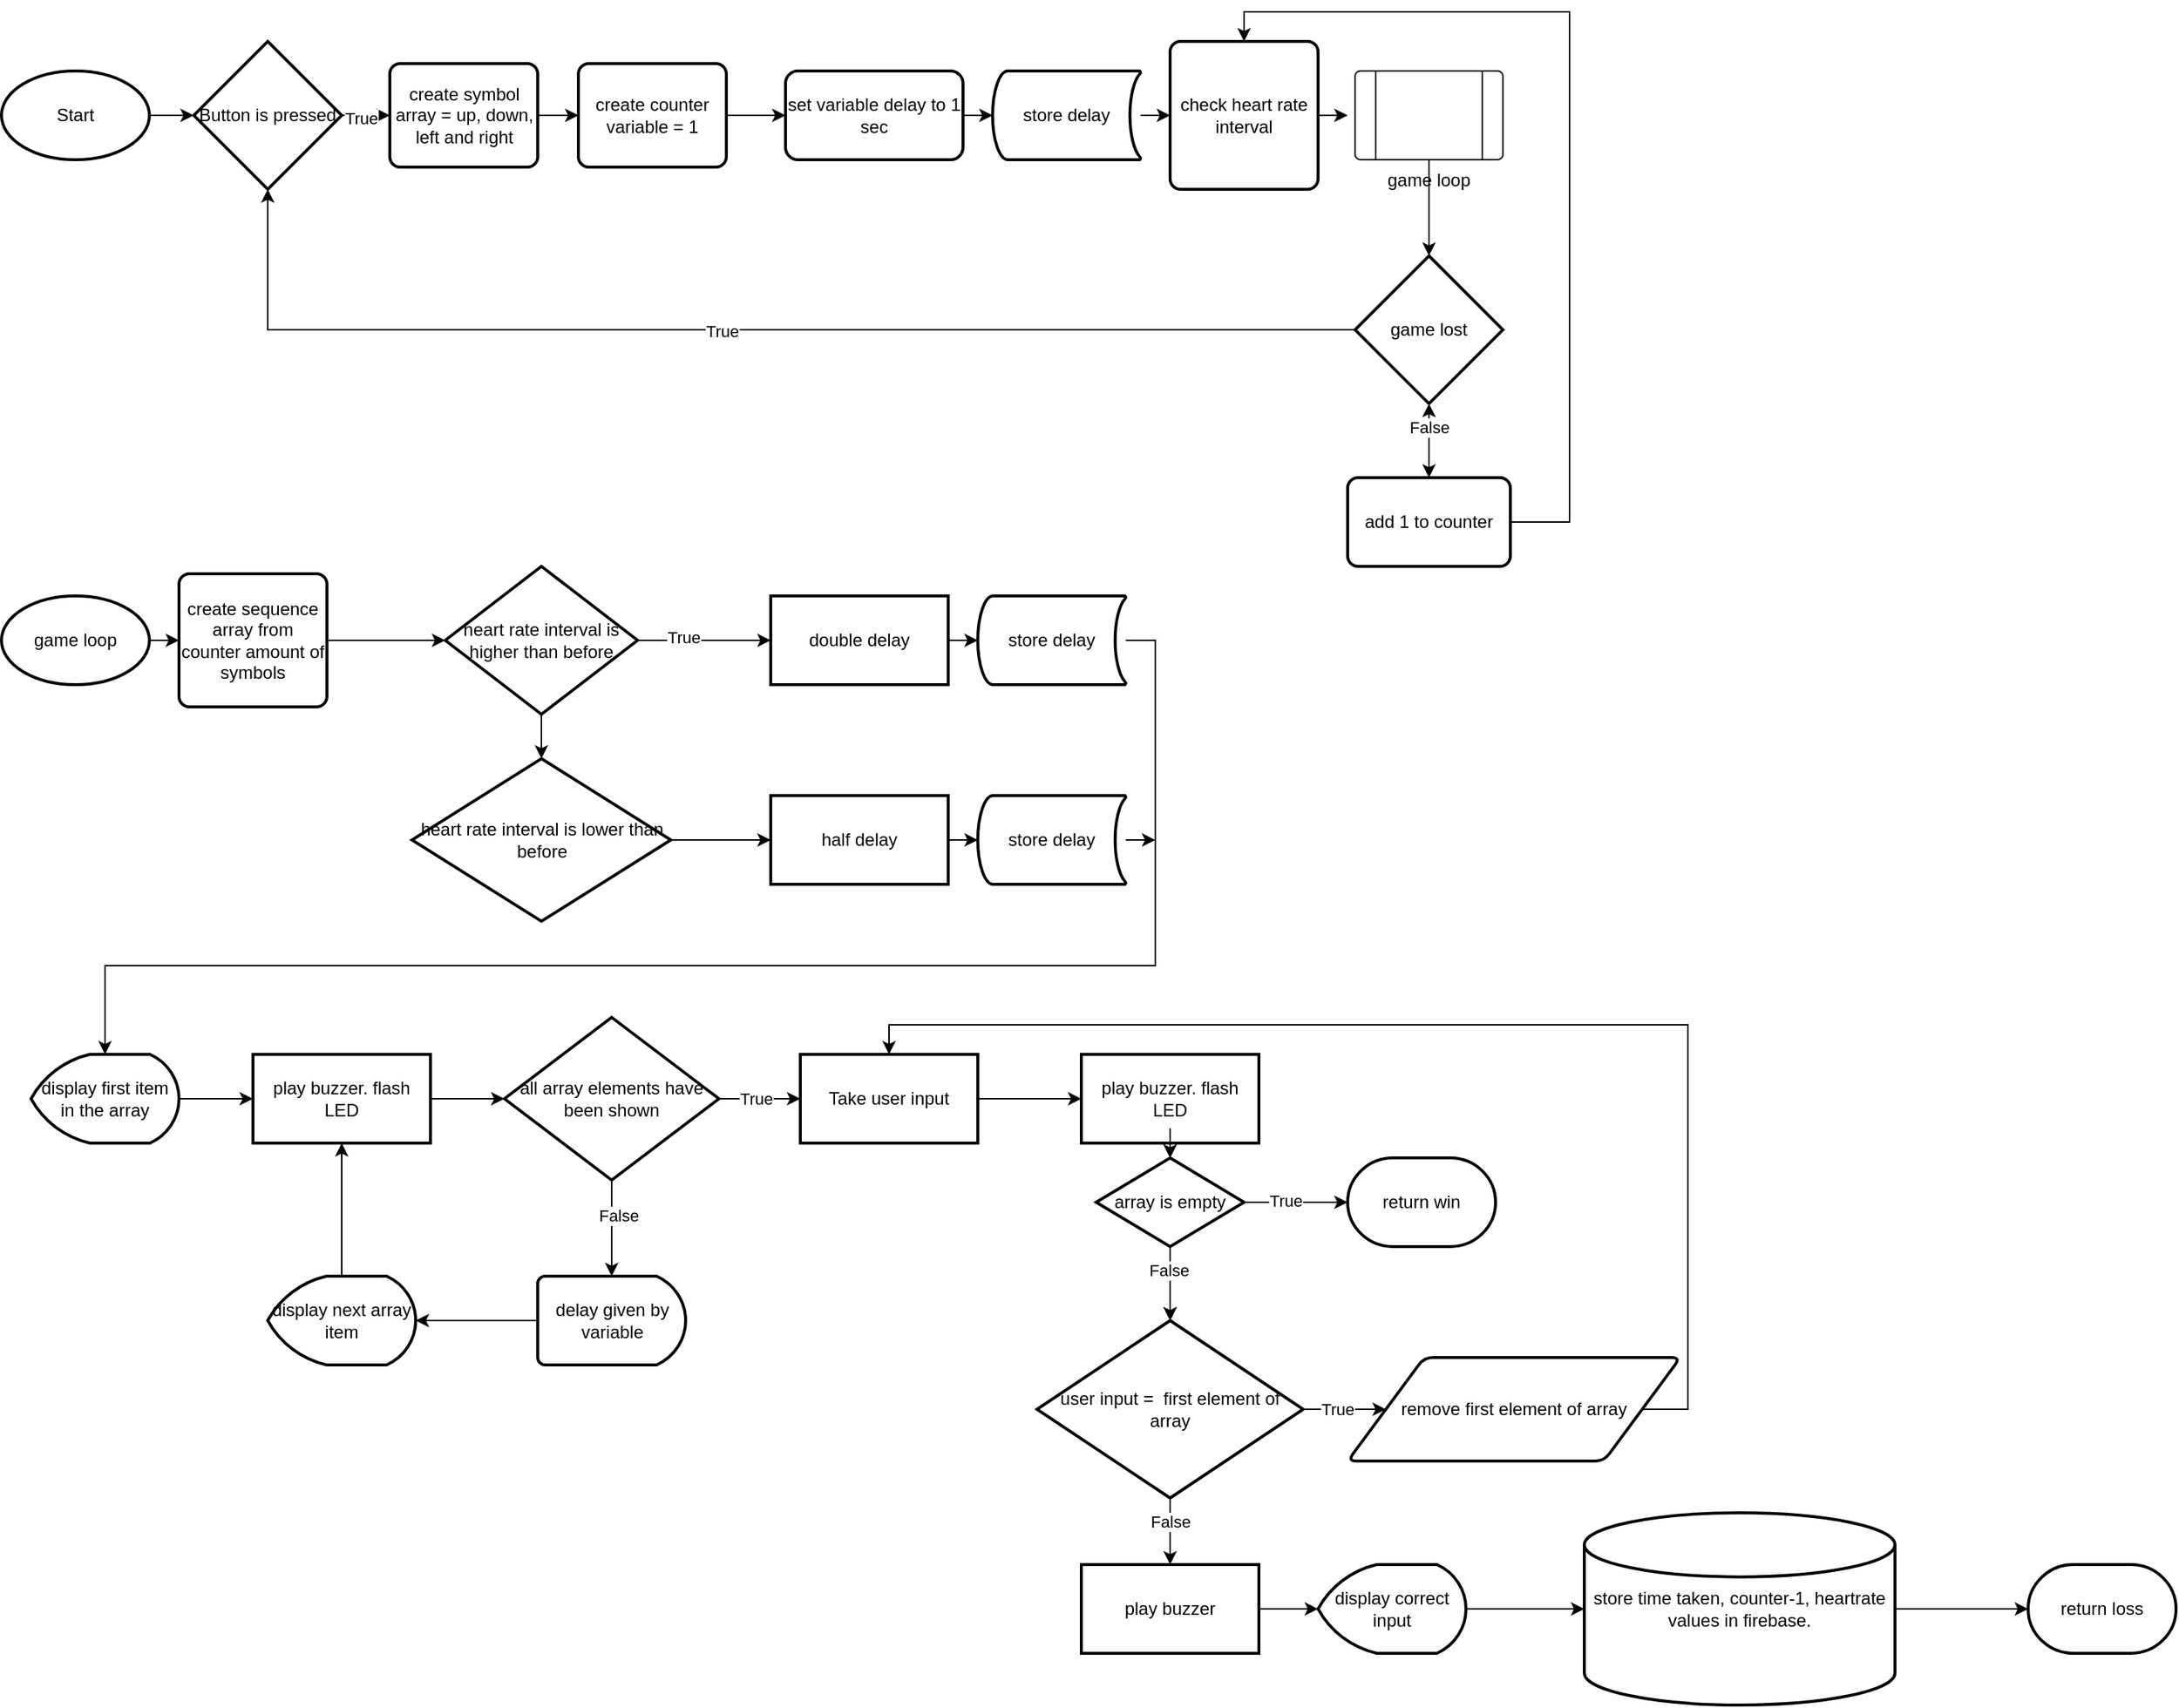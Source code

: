 <mxfile version="23.1.5" type="github">
  <diagram name="Page-1" id="nAxtAEr1-SQHc1Fg11Ac">
    <mxGraphModel dx="696" dy="1920" grid="1" gridSize="10" guides="1" tooltips="1" connect="1" arrows="1" fold="1" page="1" pageScale="1" pageWidth="850" pageHeight="1100" math="0" shadow="0">
      <root>
        <mxCell id="0" />
        <mxCell id="1" parent="0" />
        <mxCell id="wjzVad1yJxX-F6vdUa6c-3" style="edgeStyle=orthogonalEdgeStyle;rounded=0;orthogonalLoop=1;jettySize=auto;html=1;entryX=0;entryY=0.5;entryDx=0;entryDy=0;entryPerimeter=0;" parent="1" source="wjzVad1yJxX-F6vdUa6c-1" target="wjzVad1yJxX-F6vdUa6c-23" edge="1">
          <mxGeometry relative="1" as="geometry">
            <mxPoint x="190" y="45" as="targetPoint" />
          </mxGeometry>
        </mxCell>
        <mxCell id="wjzVad1yJxX-F6vdUa6c-1" value="Start" style="strokeWidth=2;html=1;shape=mxgraph.flowchart.start_1;whiteSpace=wrap;" parent="1" vertex="1">
          <mxGeometry x="20" y="15" width="100" height="60" as="geometry" />
        </mxCell>
        <mxCell id="wjzVad1yJxX-F6vdUa6c-7" style="edgeStyle=orthogonalEdgeStyle;rounded=0;orthogonalLoop=1;jettySize=auto;html=1;entryX=0;entryY=0.5;entryDx=0;entryDy=0;" parent="1" source="wjzVad1yJxX-F6vdUa6c-4" target="wjzVad1yJxX-F6vdUa6c-6" edge="1">
          <mxGeometry relative="1" as="geometry" />
        </mxCell>
        <mxCell id="wjzVad1yJxX-F6vdUa6c-4" value="create symbol array = up, down, left and right" style="rounded=1;whiteSpace=wrap;html=1;absoluteArcSize=1;arcSize=14;strokeWidth=2;" parent="1" vertex="1">
          <mxGeometry x="282.5" y="10" width="100" height="70" as="geometry" />
        </mxCell>
        <mxCell id="wjzVad1yJxX-F6vdUa6c-81" style="edgeStyle=orthogonalEdgeStyle;rounded=0;orthogonalLoop=1;jettySize=auto;html=1;" parent="1" source="wjzVad1yJxX-F6vdUa6c-6" edge="1">
          <mxGeometry relative="1" as="geometry">
            <mxPoint x="550" y="45" as="targetPoint" />
          </mxGeometry>
        </mxCell>
        <mxCell id="wjzVad1yJxX-F6vdUa6c-6" value="create counter variable = 1" style="rounded=1;whiteSpace=wrap;html=1;absoluteArcSize=1;arcSize=14;strokeWidth=2;" parent="1" vertex="1">
          <mxGeometry x="410" y="10" width="100" height="70" as="geometry" />
        </mxCell>
        <mxCell id="wjzVad1yJxX-F6vdUa6c-16" style="edgeStyle=orthogonalEdgeStyle;rounded=0;orthogonalLoop=1;jettySize=auto;html=1;entryX=0.5;entryY=1;entryDx=0;entryDy=0;entryPerimeter=0;" parent="1" source="wjzVad1yJxX-F6vdUa6c-13" target="wjzVad1yJxX-F6vdUa6c-23" edge="1">
          <mxGeometry relative="1" as="geometry">
            <mxPoint x="640" y="170" as="targetPoint" />
          </mxGeometry>
        </mxCell>
        <mxCell id="wjzVad1yJxX-F6vdUa6c-17" value="True" style="edgeLabel;html=1;align=center;verticalAlign=middle;resizable=0;points=[];" parent="wjzVad1yJxX-F6vdUa6c-16" vertex="1" connectable="0">
          <mxGeometry x="0.033" y="1" relative="1" as="geometry">
            <mxPoint as="offset" />
          </mxGeometry>
        </mxCell>
        <mxCell id="6QE9iZLUyDku0I5yg610-40" value="" style="edgeStyle=orthogonalEdgeStyle;rounded=0;orthogonalLoop=1;jettySize=auto;html=1;" parent="1" source="wjzVad1yJxX-F6vdUa6c-13" target="wjzVad1yJxX-F6vdUa6c-18" edge="1">
          <mxGeometry relative="1" as="geometry" />
        </mxCell>
        <mxCell id="wjzVad1yJxX-F6vdUa6c-13" value="game lost" style="strokeWidth=2;html=1;shape=mxgraph.flowchart.decision;whiteSpace=wrap;" parent="1" vertex="1">
          <mxGeometry x="935" y="140" width="100" height="100" as="geometry" />
        </mxCell>
        <mxCell id="6QE9iZLUyDku0I5yg610-41" value="" style="edgeStyle=orthogonalEdgeStyle;rounded=0;orthogonalLoop=1;jettySize=auto;html=1;" parent="1" source="wjzVad1yJxX-F6vdUa6c-18" target="wjzVad1yJxX-F6vdUa6c-13" edge="1">
          <mxGeometry relative="1" as="geometry" />
        </mxCell>
        <mxCell id="6QE9iZLUyDku0I5yg610-42" value="False" style="edgeLabel;html=1;align=center;verticalAlign=middle;resizable=0;points=[];" parent="6QE9iZLUyDku0I5yg610-41" vertex="1" connectable="0">
          <mxGeometry x="0.36" relative="1" as="geometry">
            <mxPoint as="offset" />
          </mxGeometry>
        </mxCell>
        <mxCell id="6QE9iZLUyDku0I5yg610-44" style="edgeStyle=orthogonalEdgeStyle;rounded=0;orthogonalLoop=1;jettySize=auto;html=1;entryX=0.5;entryY=0;entryDx=0;entryDy=0;" parent="1" source="wjzVad1yJxX-F6vdUa6c-18" target="wjzVad1yJxX-F6vdUa6c-33" edge="1">
          <mxGeometry relative="1" as="geometry">
            <Array as="points">
              <mxPoint x="1080" y="320" />
              <mxPoint x="1080" y="-25" />
              <mxPoint x="860" y="-25" />
            </Array>
          </mxGeometry>
        </mxCell>
        <mxCell id="wjzVad1yJxX-F6vdUa6c-18" value="add 1 to counter" style="rounded=1;whiteSpace=wrap;html=1;absoluteArcSize=1;arcSize=14;strokeWidth=2;" parent="1" vertex="1">
          <mxGeometry x="930" y="290" width="110" height="60" as="geometry" />
        </mxCell>
        <mxCell id="wjzVad1yJxX-F6vdUa6c-79" style="edgeStyle=orthogonalEdgeStyle;rounded=0;orthogonalLoop=1;jettySize=auto;html=1;entryX=0;entryY=0.5;entryDx=0;entryDy=0;" parent="1" source="wjzVad1yJxX-F6vdUa6c-23" target="wjzVad1yJxX-F6vdUa6c-4" edge="1">
          <mxGeometry relative="1" as="geometry" />
        </mxCell>
        <mxCell id="6QE9iZLUyDku0I5yg610-45" value="True" style="edgeLabel;html=1;align=center;verticalAlign=middle;resizable=0;points=[];" parent="wjzVad1yJxX-F6vdUa6c-79" vertex="1" connectable="0">
          <mxGeometry x="0.179" y="-2" relative="1" as="geometry">
            <mxPoint as="offset" />
          </mxGeometry>
        </mxCell>
        <mxCell id="wjzVad1yJxX-F6vdUa6c-23" value="Button is pressed" style="strokeWidth=2;html=1;shape=mxgraph.flowchart.decision;whiteSpace=wrap;" parent="1" vertex="1">
          <mxGeometry x="150" y="-5" width="100" height="100" as="geometry" />
        </mxCell>
        <mxCell id="wjzVad1yJxX-F6vdUa6c-30" value="" style="edgeStyle=orthogonalEdgeStyle;rounded=0;orthogonalLoop=1;jettySize=auto;html=1;" parent="1" source="wjzVad1yJxX-F6vdUa6c-25" target="wjzVad1yJxX-F6vdUa6c-28" edge="1">
          <mxGeometry relative="1" as="geometry" />
        </mxCell>
        <mxCell id="wjzVad1yJxX-F6vdUa6c-25" value="game loop" style="strokeWidth=2;html=1;shape=mxgraph.flowchart.start_1;whiteSpace=wrap;" parent="1" vertex="1">
          <mxGeometry x="20" y="370" width="100" height="60" as="geometry" />
        </mxCell>
        <mxCell id="wjzVad1yJxX-F6vdUa6c-83" style="edgeStyle=orthogonalEdgeStyle;rounded=0;orthogonalLoop=1;jettySize=auto;html=1;" parent="1" source="wjzVad1yJxX-F6vdUa6c-28" target="wjzVad1yJxX-F6vdUa6c-63" edge="1">
          <mxGeometry relative="1" as="geometry" />
        </mxCell>
        <mxCell id="wjzVad1yJxX-F6vdUa6c-28" value="create sequence array from counter amount of symbols" style="rounded=1;whiteSpace=wrap;html=1;absoluteArcSize=1;arcSize=14;strokeWidth=2;" parent="1" vertex="1">
          <mxGeometry x="140" y="355" width="100" height="90" as="geometry" />
        </mxCell>
        <mxCell id="wjzVad1yJxX-F6vdUa6c-35" style="edgeStyle=orthogonalEdgeStyle;rounded=0;orthogonalLoop=1;jettySize=auto;html=1;entryX=0;entryY=0.5;entryDx=0;entryDy=0;" parent="1" source="wjzVad1yJxX-F6vdUa6c-33" edge="1">
          <mxGeometry relative="1" as="geometry">
            <mxPoint x="930" y="45" as="targetPoint" />
          </mxGeometry>
        </mxCell>
        <mxCell id="wjzVad1yJxX-F6vdUa6c-33" value="check heart rate interval" style="rounded=1;whiteSpace=wrap;html=1;absoluteArcSize=1;arcSize=14;strokeWidth=2;" parent="1" vertex="1">
          <mxGeometry x="810" y="-5" width="100" height="100" as="geometry" />
        </mxCell>
        <mxCell id="wjzVad1yJxX-F6vdUa6c-40" value="" style="edgeStyle=orthogonalEdgeStyle;rounded=0;orthogonalLoop=1;jettySize=auto;html=1;" parent="1" source="wjzVad1yJxX-F6vdUa6c-36" target="wjzVad1yJxX-F6vdUa6c-39" edge="1">
          <mxGeometry relative="1" as="geometry" />
        </mxCell>
        <mxCell id="wjzVad1yJxX-F6vdUa6c-36" value="display first item in the array" style="strokeWidth=2;html=1;shape=mxgraph.flowchart.display;whiteSpace=wrap;" parent="1" vertex="1">
          <mxGeometry x="40" y="680" width="100" height="60" as="geometry" />
        </mxCell>
        <mxCell id="wjzVad1yJxX-F6vdUa6c-39" value="play buzzer. flash LED" style="whiteSpace=wrap;html=1;strokeWidth=2;" parent="1" vertex="1">
          <mxGeometry x="190" y="680" width="120" height="60" as="geometry" />
        </mxCell>
        <mxCell id="wjzVad1yJxX-F6vdUa6c-67" style="edgeStyle=orthogonalEdgeStyle;rounded=0;orthogonalLoop=1;jettySize=auto;html=1;entryX=0;entryY=0.5;entryDx=0;entryDy=0;" parent="1" source="wjzVad1yJxX-F6vdUa6c-63" target="wjzVad1yJxX-F6vdUa6c-65" edge="1">
          <mxGeometry relative="1" as="geometry" />
        </mxCell>
        <mxCell id="wjzVad1yJxX-F6vdUa6c-68" value="True" style="edgeLabel;html=1;align=center;verticalAlign=middle;resizable=0;points=[];" parent="wjzVad1yJxX-F6vdUa6c-67" vertex="1" connectable="0">
          <mxGeometry x="-0.32" y="2" relative="1" as="geometry">
            <mxPoint as="offset" />
          </mxGeometry>
        </mxCell>
        <mxCell id="6QE9iZLUyDku0I5yg610-19" value="" style="edgeStyle=orthogonalEdgeStyle;rounded=0;orthogonalLoop=1;jettySize=auto;html=1;" parent="1" source="wjzVad1yJxX-F6vdUa6c-63" target="6QE9iZLUyDku0I5yg610-18" edge="1">
          <mxGeometry relative="1" as="geometry" />
        </mxCell>
        <mxCell id="wjzVad1yJxX-F6vdUa6c-63" value="heart rate interval is higher than before" style="strokeWidth=2;html=1;shape=mxgraph.flowchart.decision;whiteSpace=wrap;" parent="1" vertex="1">
          <mxGeometry x="320" y="350" width="130" height="100" as="geometry" />
        </mxCell>
        <mxCell id="6QE9iZLUyDku0I5yg610-52" value="" style="edgeStyle=orthogonalEdgeStyle;rounded=0;orthogonalLoop=1;jettySize=auto;html=1;" parent="1" source="wjzVad1yJxX-F6vdUa6c-65" target="6QE9iZLUyDku0I5yg610-51" edge="1">
          <mxGeometry relative="1" as="geometry" />
        </mxCell>
        <mxCell id="wjzVad1yJxX-F6vdUa6c-65" value="double delay" style="whiteSpace=wrap;html=1;strokeWidth=2;" parent="1" vertex="1">
          <mxGeometry x="540" y="370" width="120" height="60" as="geometry" />
        </mxCell>
        <mxCell id="wjzVad1yJxX-F6vdUa6c-82" style="edgeStyle=orthogonalEdgeStyle;rounded=0;orthogonalLoop=1;jettySize=auto;html=1;entryX=0;entryY=0.5;entryDx=0;entryDy=0;" parent="1" source="6QE9iZLUyDku0I5yg610-48" target="wjzVad1yJxX-F6vdUa6c-33" edge="1">
          <mxGeometry relative="1" as="geometry" />
        </mxCell>
        <mxCell id="wjzVad1yJxX-F6vdUa6c-73" value="set variable delay to 1 sec" style="whiteSpace=wrap;html=1;rounded=1;arcSize=14;strokeWidth=2;" parent="1" vertex="1">
          <mxGeometry x="550" y="15" width="120" height="60" as="geometry" />
        </mxCell>
        <mxCell id="6QE9iZLUyDku0I5yg610-21" style="edgeStyle=orthogonalEdgeStyle;rounded=0;orthogonalLoop=1;jettySize=auto;html=1;" parent="1" source="6QE9iZLUyDku0I5yg610-53" edge="1">
          <mxGeometry relative="1" as="geometry">
            <mxPoint x="800" y="535" as="targetPoint" />
          </mxGeometry>
        </mxCell>
        <mxCell id="wjzVad1yJxX-F6vdUa6c-84" value="half delay" style="whiteSpace=wrap;html=1;strokeWidth=2;" parent="1" vertex="1">
          <mxGeometry x="540" y="505" width="120" height="60" as="geometry" />
        </mxCell>
        <mxCell id="wjzVad1yJxX-F6vdUa6c-96" value="" style="edgeStyle=orthogonalEdgeStyle;rounded=0;orthogonalLoop=1;jettySize=auto;html=1;" parent="1" source="wjzVad1yJxX-F6vdUa6c-90" target="wjzVad1yJxX-F6vdUa6c-95" edge="1">
          <mxGeometry relative="1" as="geometry" />
        </mxCell>
        <mxCell id="6QE9iZLUyDku0I5yg610-8" value="True" style="edgeLabel;html=1;align=center;verticalAlign=middle;resizable=0;points=[];" parent="wjzVad1yJxX-F6vdUa6c-96" vertex="1" connectable="0">
          <mxGeometry x="0.156" y="4" relative="1" as="geometry">
            <mxPoint x="-7" y="4" as="offset" />
          </mxGeometry>
        </mxCell>
        <mxCell id="6QE9iZLUyDku0I5yg610-16" value="" style="edgeStyle=orthogonalEdgeStyle;rounded=0;orthogonalLoop=1;jettySize=auto;html=1;" parent="1" source="wjzVad1yJxX-F6vdUa6c-90" target="6QE9iZLUyDku0I5yg610-4" edge="1">
          <mxGeometry relative="1" as="geometry" />
        </mxCell>
        <mxCell id="6QE9iZLUyDku0I5yg610-17" value="False" style="edgeLabel;html=1;align=center;verticalAlign=middle;resizable=0;points=[];" parent="6QE9iZLUyDku0I5yg610-16" vertex="1" connectable="0">
          <mxGeometry x="-0.262" y="4" relative="1" as="geometry">
            <mxPoint as="offset" />
          </mxGeometry>
        </mxCell>
        <mxCell id="wjzVad1yJxX-F6vdUa6c-90" value="all array elements have been shown" style="strokeWidth=2;html=1;shape=mxgraph.flowchart.decision;whiteSpace=wrap;" parent="1" vertex="1">
          <mxGeometry x="360" y="655" width="145" height="110" as="geometry" />
        </mxCell>
        <mxCell id="wjzVad1yJxX-F6vdUa6c-91" style="edgeStyle=orthogonalEdgeStyle;rounded=0;orthogonalLoop=1;jettySize=auto;html=1;entryX=0;entryY=0.5;entryDx=0;entryDy=0;entryPerimeter=0;" parent="1" source="wjzVad1yJxX-F6vdUa6c-39" target="wjzVad1yJxX-F6vdUa6c-90" edge="1">
          <mxGeometry relative="1" as="geometry" />
        </mxCell>
        <mxCell id="6QE9iZLUyDku0I5yg610-26" value="" style="edgeStyle=orthogonalEdgeStyle;rounded=0;orthogonalLoop=1;jettySize=auto;html=1;" parent="1" source="wjzVad1yJxX-F6vdUa6c-95" target="6QE9iZLUyDku0I5yg610-25" edge="1">
          <mxGeometry relative="1" as="geometry" />
        </mxCell>
        <mxCell id="wjzVad1yJxX-F6vdUa6c-95" value="Take user input" style="whiteSpace=wrap;html=1;strokeWidth=2;" parent="1" vertex="1">
          <mxGeometry x="560" y="680" width="120" height="60" as="geometry" />
        </mxCell>
        <mxCell id="6QE9iZLUyDku0I5yg610-29" value="" style="edgeStyle=orthogonalEdgeStyle;rounded=0;orthogonalLoop=1;jettySize=auto;html=1;" parent="1" source="wjzVad1yJxX-F6vdUa6c-97" target="6QE9iZLUyDku0I5yg610-28" edge="1">
          <mxGeometry relative="1" as="geometry" />
        </mxCell>
        <mxCell id="6QE9iZLUyDku0I5yg610-36" value="False" style="edgeLabel;html=1;align=center;verticalAlign=middle;resizable=0;points=[];" parent="6QE9iZLUyDku0I5yg610-29" vertex="1" connectable="0">
          <mxGeometry x="-0.3" y="5" relative="1" as="geometry">
            <mxPoint x="-5" as="offset" />
          </mxGeometry>
        </mxCell>
        <mxCell id="wjzVad1yJxX-F6vdUa6c-97" value="user input =&amp;nbsp; first element of array" style="rhombus;whiteSpace=wrap;html=1;strokeWidth=2;" parent="1" vertex="1">
          <mxGeometry x="720" y="860" width="180" height="120" as="geometry" />
        </mxCell>
        <mxCell id="6QE9iZLUyDku0I5yg610-3" style="edgeStyle=orthogonalEdgeStyle;rounded=0;orthogonalLoop=1;jettySize=auto;html=1;entryX=0.5;entryY=1;entryDx=0;entryDy=0;" parent="1" source="6QE9iZLUyDku0I5yg610-1" target="wjzVad1yJxX-F6vdUa6c-39" edge="1">
          <mxGeometry relative="1" as="geometry" />
        </mxCell>
        <mxCell id="6QE9iZLUyDku0I5yg610-1" value="display next array item" style="strokeWidth=2;html=1;shape=mxgraph.flowchart.display;whiteSpace=wrap;" parent="1" vertex="1">
          <mxGeometry x="200" y="830" width="100" height="60" as="geometry" />
        </mxCell>
        <mxCell id="6QE9iZLUyDku0I5yg610-6" style="edgeStyle=orthogonalEdgeStyle;rounded=0;orthogonalLoop=1;jettySize=auto;html=1;" parent="1" source="6QE9iZLUyDku0I5yg610-4" target="6QE9iZLUyDku0I5yg610-1" edge="1">
          <mxGeometry relative="1" as="geometry" />
        </mxCell>
        <mxCell id="6QE9iZLUyDku0I5yg610-4" value="delay given by variable" style="strokeWidth=2;html=1;shape=mxgraph.flowchart.delay;whiteSpace=wrap;" parent="1" vertex="1">
          <mxGeometry x="382.5" y="830" width="100" height="60" as="geometry" />
        </mxCell>
        <mxCell id="6QE9iZLUyDku0I5yg610-12" style="edgeStyle=orthogonalEdgeStyle;rounded=0;orthogonalLoop=1;jettySize=auto;html=1;entryX=0.5;entryY=0;entryDx=0;entryDy=0;entryPerimeter=0;" parent="1" source="6QE9iZLUyDku0I5yg610-51" target="wjzVad1yJxX-F6vdUa6c-36" edge="1">
          <mxGeometry relative="1" as="geometry">
            <Array as="points">
              <mxPoint x="800" y="400" />
              <mxPoint x="800" y="620" />
              <mxPoint x="90" y="620" />
            </Array>
          </mxGeometry>
        </mxCell>
        <mxCell id="6QE9iZLUyDku0I5yg610-20" style="edgeStyle=orthogonalEdgeStyle;rounded=0;orthogonalLoop=1;jettySize=auto;html=1;" parent="1" source="6QE9iZLUyDku0I5yg610-18" target="wjzVad1yJxX-F6vdUa6c-84" edge="1">
          <mxGeometry relative="1" as="geometry" />
        </mxCell>
        <mxCell id="6QE9iZLUyDku0I5yg610-18" value="heart rate interval is lower than before" style="rhombus;whiteSpace=wrap;html=1;strokeWidth=2;" parent="1" vertex="1">
          <mxGeometry x="297.5" y="480" width="175" height="110" as="geometry" />
        </mxCell>
        <mxCell id="6QE9iZLUyDku0I5yg610-27" value="" style="edgeStyle=orthogonalEdgeStyle;rounded=0;orthogonalLoop=1;jettySize=auto;html=1;" parent="1" source="6QE9iZLUyDku0I5yg610-57" target="wjzVad1yJxX-F6vdUa6c-97" edge="1">
          <mxGeometry relative="1" as="geometry" />
        </mxCell>
        <mxCell id="6QE9iZLUyDku0I5yg610-55" value="" style="edgeStyle=orthogonalEdgeStyle;rounded=0;orthogonalLoop=1;jettySize=auto;html=1;" parent="1" source="6QE9iZLUyDku0I5yg610-57" target="wjzVad1yJxX-F6vdUa6c-97" edge="1">
          <mxGeometry relative="1" as="geometry" />
        </mxCell>
        <mxCell id="6QE9iZLUyDku0I5yg610-59" value="False" style="edgeLabel;html=1;align=center;verticalAlign=middle;resizable=0;points=[];" parent="6QE9iZLUyDku0I5yg610-55" vertex="1" connectable="0">
          <mxGeometry x="-0.36" y="-1" relative="1" as="geometry">
            <mxPoint as="offset" />
          </mxGeometry>
        </mxCell>
        <mxCell id="6QE9iZLUyDku0I5yg610-25" value="play buzzer. flash LED" style="whiteSpace=wrap;html=1;strokeWidth=2;" parent="1" vertex="1">
          <mxGeometry x="750" y="680" width="120" height="60" as="geometry" />
        </mxCell>
        <mxCell id="6QE9iZLUyDku0I5yg610-31" value="" style="edgeStyle=orthogonalEdgeStyle;rounded=0;orthogonalLoop=1;jettySize=auto;html=1;" parent="1" source="6QE9iZLUyDku0I5yg610-28" target="6QE9iZLUyDku0I5yg610-30" edge="1">
          <mxGeometry relative="1" as="geometry" />
        </mxCell>
        <mxCell id="6QE9iZLUyDku0I5yg610-28" value="play buzzer" style="whiteSpace=wrap;html=1;strokeWidth=2;" parent="1" vertex="1">
          <mxGeometry x="750" y="1025" width="120" height="60" as="geometry" />
        </mxCell>
        <mxCell id="6QE9iZLUyDku0I5yg610-35" value="" style="edgeStyle=orthogonalEdgeStyle;rounded=0;orthogonalLoop=1;jettySize=auto;html=1;" parent="1" source="6QE9iZLUyDku0I5yg610-47" target="6QE9iZLUyDku0I5yg610-32" edge="1">
          <mxGeometry relative="1" as="geometry" />
        </mxCell>
        <mxCell id="6QE9iZLUyDku0I5yg610-30" value="display correct input" style="strokeWidth=2;html=1;shape=mxgraph.flowchart.display;whiteSpace=wrap;" parent="1" vertex="1">
          <mxGeometry x="910" y="1025" width="100" height="60" as="geometry" />
        </mxCell>
        <mxCell id="6QE9iZLUyDku0I5yg610-32" value="return loss" style="strokeWidth=2;html=1;shape=mxgraph.flowchart.terminator;whiteSpace=wrap;" parent="1" vertex="1">
          <mxGeometry x="1390" y="1025" width="100" height="60" as="geometry" />
        </mxCell>
        <mxCell id="6QE9iZLUyDku0I5yg610-46" value="" style="edgeStyle=orthogonalEdgeStyle;rounded=0;orthogonalLoop=1;jettySize=auto;html=1;" parent="1" source="6QE9iZLUyDku0I5yg610-30" target="6QE9iZLUyDku0I5yg610-47" edge="1">
          <mxGeometry relative="1" as="geometry">
            <mxPoint x="1010" y="1020" as="sourcePoint" />
            <mxPoint x="1430" y="1020" as="targetPoint" />
          </mxGeometry>
        </mxCell>
        <mxCell id="6QE9iZLUyDku0I5yg610-47" value="store time taken, counter-1, heartrate values in firebase." style="strokeWidth=2;html=1;shape=mxgraph.flowchart.database;whiteSpace=wrap;" parent="1" vertex="1">
          <mxGeometry x="1090" y="990" width="210" height="130" as="geometry" />
        </mxCell>
        <mxCell id="6QE9iZLUyDku0I5yg610-49" value="" style="edgeStyle=orthogonalEdgeStyle;rounded=0;orthogonalLoop=1;jettySize=auto;html=1;entryX=0;entryY=0.5;entryDx=0;entryDy=0;" parent="1" source="wjzVad1yJxX-F6vdUa6c-73" target="6QE9iZLUyDku0I5yg610-48" edge="1">
          <mxGeometry relative="1" as="geometry">
            <mxPoint x="670" y="45" as="sourcePoint" />
            <mxPoint x="810" y="45" as="targetPoint" />
          </mxGeometry>
        </mxCell>
        <mxCell id="6QE9iZLUyDku0I5yg610-48" value="store delay" style="strokeWidth=2;html=1;shape=mxgraph.flowchart.stored_data;whiteSpace=wrap;" parent="1" vertex="1">
          <mxGeometry x="690" y="15" width="100" height="60" as="geometry" />
        </mxCell>
        <mxCell id="6QE9iZLUyDku0I5yg610-51" value="store delay" style="strokeWidth=2;html=1;shape=mxgraph.flowchart.stored_data;whiteSpace=wrap;" parent="1" vertex="1">
          <mxGeometry x="680" y="370" width="100" height="60" as="geometry" />
        </mxCell>
        <mxCell id="6QE9iZLUyDku0I5yg610-54" value="" style="edgeStyle=orthogonalEdgeStyle;rounded=0;orthogonalLoop=1;jettySize=auto;html=1;" parent="1" source="wjzVad1yJxX-F6vdUa6c-84" target="6QE9iZLUyDku0I5yg610-53" edge="1">
          <mxGeometry relative="1" as="geometry">
            <mxPoint x="800" y="535" as="targetPoint" />
            <mxPoint x="660" y="535" as="sourcePoint" />
          </mxGeometry>
        </mxCell>
        <mxCell id="6QE9iZLUyDku0I5yg610-53" value="store delay" style="strokeWidth=2;html=1;shape=mxgraph.flowchart.stored_data;whiteSpace=wrap;" parent="1" vertex="1">
          <mxGeometry x="680" y="505" width="100" height="60" as="geometry" />
        </mxCell>
        <mxCell id="6QE9iZLUyDku0I5yg610-56" value="" style="edgeStyle=orthogonalEdgeStyle;rounded=0;orthogonalLoop=1;jettySize=auto;html=1;" parent="1" source="6QE9iZLUyDku0I5yg610-25" target="6QE9iZLUyDku0I5yg610-57" edge="1">
          <mxGeometry relative="1" as="geometry">
            <mxPoint x="810" y="740" as="sourcePoint" />
            <mxPoint x="810" y="830" as="targetPoint" />
          </mxGeometry>
        </mxCell>
        <mxCell id="6QE9iZLUyDku0I5yg610-58" value="" style="edgeStyle=orthogonalEdgeStyle;rounded=0;orthogonalLoop=1;jettySize=auto;html=1;" parent="1" source="6QE9iZLUyDku0I5yg610-25" target="6QE9iZLUyDku0I5yg610-57" edge="1">
          <mxGeometry relative="1" as="geometry">
            <mxPoint x="810" y="740" as="sourcePoint" />
            <mxPoint x="810" y="860" as="targetPoint" />
          </mxGeometry>
        </mxCell>
        <mxCell id="6QE9iZLUyDku0I5yg610-61" value="" style="edgeStyle=orthogonalEdgeStyle;rounded=0;orthogonalLoop=1;jettySize=auto;html=1;" parent="1" source="6QE9iZLUyDku0I5yg610-57" target="6QE9iZLUyDku0I5yg610-60" edge="1">
          <mxGeometry relative="1" as="geometry" />
        </mxCell>
        <mxCell id="6QE9iZLUyDku0I5yg610-62" value="True" style="edgeLabel;html=1;align=center;verticalAlign=middle;resizable=0;points=[];" parent="6QE9iZLUyDku0I5yg610-61" vertex="1" connectable="0">
          <mxGeometry x="-0.2" y="1" relative="1" as="geometry">
            <mxPoint as="offset" />
          </mxGeometry>
        </mxCell>
        <mxCell id="6QE9iZLUyDku0I5yg610-57" value="array is empty" style="strokeWidth=2;html=1;shape=mxgraph.flowchart.decision;whiteSpace=wrap;" parent="1" vertex="1">
          <mxGeometry x="760" y="750" width="100" height="60" as="geometry" />
        </mxCell>
        <mxCell id="6QE9iZLUyDku0I5yg610-60" value="return win" style="strokeWidth=2;html=1;shape=mxgraph.flowchart.terminator;whiteSpace=wrap;" parent="1" vertex="1">
          <mxGeometry x="930" y="750" width="100" height="60" as="geometry" />
        </mxCell>
        <mxCell id="6QE9iZLUyDku0I5yg610-65" value="" style="edgeStyle=orthogonalEdgeStyle;rounded=0;orthogonalLoop=1;jettySize=auto;html=1;" parent="1" source="wjzVad1yJxX-F6vdUa6c-97" target="6QE9iZLUyDku0I5yg610-66" edge="1">
          <mxGeometry relative="1" as="geometry">
            <mxPoint x="900" y="920" as="sourcePoint" />
            <mxPoint x="980" y="920" as="targetPoint" />
          </mxGeometry>
        </mxCell>
        <mxCell id="6QE9iZLUyDku0I5yg610-67" value="True" style="edgeLabel;html=1;align=center;verticalAlign=middle;resizable=0;points=[];" parent="6QE9iZLUyDku0I5yg610-65" vertex="1" connectable="0">
          <mxGeometry x="0.317" y="-3" relative="1" as="geometry">
            <mxPoint x="-7" y="-3" as="offset" />
          </mxGeometry>
        </mxCell>
        <mxCell id="6QE9iZLUyDku0I5yg610-68" style="edgeStyle=orthogonalEdgeStyle;rounded=0;orthogonalLoop=1;jettySize=auto;html=1;entryX=0.5;entryY=0;entryDx=0;entryDy=0;" parent="1" source="6QE9iZLUyDku0I5yg610-66" target="wjzVad1yJxX-F6vdUa6c-95" edge="1">
          <mxGeometry relative="1" as="geometry">
            <Array as="points">
              <mxPoint x="1160" y="920" />
              <mxPoint x="1160" y="660" />
              <mxPoint x="620" y="660" />
            </Array>
          </mxGeometry>
        </mxCell>
        <mxCell id="6QE9iZLUyDku0I5yg610-66" value="remove first element of array" style="shape=parallelogram;html=1;strokeWidth=2;perimeter=parallelogramPerimeter;whiteSpace=wrap;rounded=1;arcSize=12;size=0.23;" parent="1" vertex="1">
          <mxGeometry x="930" y="885" width="225" height="70" as="geometry" />
        </mxCell>
        <mxCell id="6QE9iZLUyDku0I5yg610-71" value="" style="edgeStyle=orthogonalEdgeStyle;rounded=0;orthogonalLoop=1;jettySize=auto;html=1;" parent="1" source="6QE9iZLUyDku0I5yg610-70" target="wjzVad1yJxX-F6vdUa6c-13" edge="1">
          <mxGeometry relative="1" as="geometry" />
        </mxCell>
        <mxCell id="6QE9iZLUyDku0I5yg610-70" value="game loop" style="verticalLabelPosition=bottom;verticalAlign=top;html=1;shape=process;whiteSpace=wrap;rounded=1;size=0.14;arcSize=6;" parent="1" vertex="1">
          <mxGeometry x="935" y="15" width="100" height="60" as="geometry" />
        </mxCell>
      </root>
    </mxGraphModel>
  </diagram>
</mxfile>
